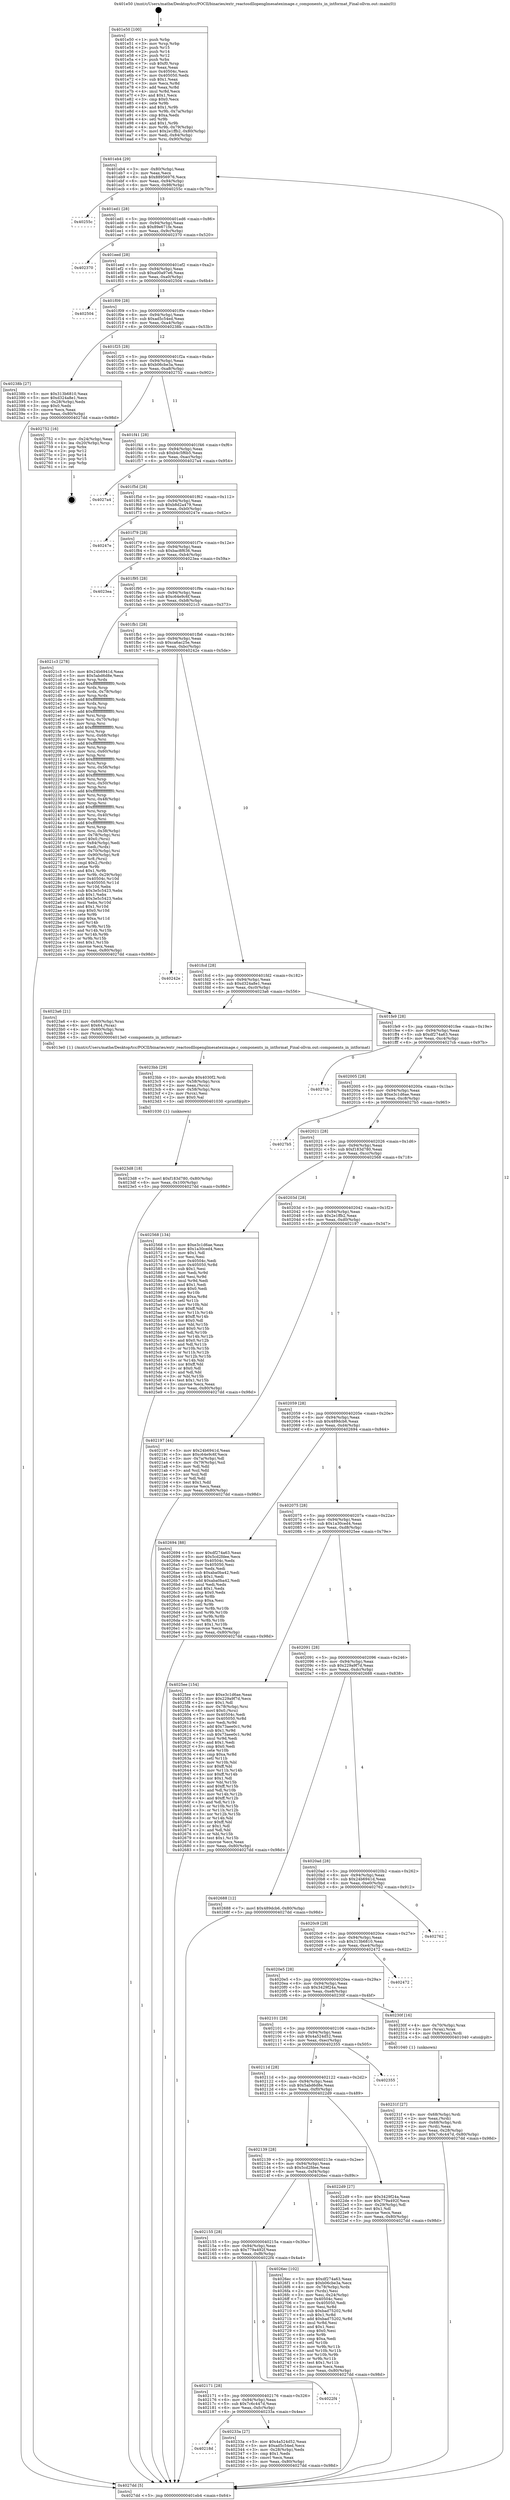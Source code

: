 digraph "0x401e50" {
  label = "0x401e50 (/mnt/c/Users/mathe/Desktop/tcc/POCII/binaries/extr_reactosdllopenglmesateximage.c_components_in_intformat_Final-ollvm.out::main(0))"
  labelloc = "t"
  node[shape=record]

  Entry [label="",width=0.3,height=0.3,shape=circle,fillcolor=black,style=filled]
  "0x401eb4" [label="{
     0x401eb4 [29]\l
     | [instrs]\l
     &nbsp;&nbsp;0x401eb4 \<+3\>: mov -0x80(%rbp),%eax\l
     &nbsp;&nbsp;0x401eb7 \<+2\>: mov %eax,%ecx\l
     &nbsp;&nbsp;0x401eb9 \<+6\>: sub $0x88956976,%ecx\l
     &nbsp;&nbsp;0x401ebf \<+6\>: mov %eax,-0x94(%rbp)\l
     &nbsp;&nbsp;0x401ec5 \<+6\>: mov %ecx,-0x98(%rbp)\l
     &nbsp;&nbsp;0x401ecb \<+6\>: je 000000000040255c \<main+0x70c\>\l
  }"]
  "0x40255c" [label="{
     0x40255c\l
  }", style=dashed]
  "0x401ed1" [label="{
     0x401ed1 [28]\l
     | [instrs]\l
     &nbsp;&nbsp;0x401ed1 \<+5\>: jmp 0000000000401ed6 \<main+0x86\>\l
     &nbsp;&nbsp;0x401ed6 \<+6\>: mov -0x94(%rbp),%eax\l
     &nbsp;&nbsp;0x401edc \<+5\>: sub $0x89e671fe,%eax\l
     &nbsp;&nbsp;0x401ee1 \<+6\>: mov %eax,-0x9c(%rbp)\l
     &nbsp;&nbsp;0x401ee7 \<+6\>: je 0000000000402370 \<main+0x520\>\l
  }"]
  Exit [label="",width=0.3,height=0.3,shape=circle,fillcolor=black,style=filled,peripheries=2]
  "0x402370" [label="{
     0x402370\l
  }", style=dashed]
  "0x401eed" [label="{
     0x401eed [28]\l
     | [instrs]\l
     &nbsp;&nbsp;0x401eed \<+5\>: jmp 0000000000401ef2 \<main+0xa2\>\l
     &nbsp;&nbsp;0x401ef2 \<+6\>: mov -0x94(%rbp),%eax\l
     &nbsp;&nbsp;0x401ef8 \<+5\>: sub $0xa00a97e6,%eax\l
     &nbsp;&nbsp;0x401efd \<+6\>: mov %eax,-0xa0(%rbp)\l
     &nbsp;&nbsp;0x401f03 \<+6\>: je 0000000000402504 \<main+0x6b4\>\l
  }"]
  "0x4023d8" [label="{
     0x4023d8 [18]\l
     | [instrs]\l
     &nbsp;&nbsp;0x4023d8 \<+7\>: movl $0xf183d780,-0x80(%rbp)\l
     &nbsp;&nbsp;0x4023df \<+6\>: mov %eax,-0x100(%rbp)\l
     &nbsp;&nbsp;0x4023e5 \<+5\>: jmp 00000000004027dd \<main+0x98d\>\l
  }"]
  "0x402504" [label="{
     0x402504\l
  }", style=dashed]
  "0x401f09" [label="{
     0x401f09 [28]\l
     | [instrs]\l
     &nbsp;&nbsp;0x401f09 \<+5\>: jmp 0000000000401f0e \<main+0xbe\>\l
     &nbsp;&nbsp;0x401f0e \<+6\>: mov -0x94(%rbp),%eax\l
     &nbsp;&nbsp;0x401f14 \<+5\>: sub $0xad5c54ed,%eax\l
     &nbsp;&nbsp;0x401f19 \<+6\>: mov %eax,-0xa4(%rbp)\l
     &nbsp;&nbsp;0x401f1f \<+6\>: je 000000000040238b \<main+0x53b\>\l
  }"]
  "0x4023bb" [label="{
     0x4023bb [29]\l
     | [instrs]\l
     &nbsp;&nbsp;0x4023bb \<+10\>: movabs $0x4030f2,%rdi\l
     &nbsp;&nbsp;0x4023c5 \<+4\>: mov -0x58(%rbp),%rcx\l
     &nbsp;&nbsp;0x4023c9 \<+2\>: mov %eax,(%rcx)\l
     &nbsp;&nbsp;0x4023cb \<+4\>: mov -0x58(%rbp),%rcx\l
     &nbsp;&nbsp;0x4023cf \<+2\>: mov (%rcx),%esi\l
     &nbsp;&nbsp;0x4023d1 \<+2\>: mov $0x0,%al\l
     &nbsp;&nbsp;0x4023d3 \<+5\>: call 0000000000401030 \<printf@plt\>\l
     | [calls]\l
     &nbsp;&nbsp;0x401030 \{1\} (unknown)\l
  }"]
  "0x40238b" [label="{
     0x40238b [27]\l
     | [instrs]\l
     &nbsp;&nbsp;0x40238b \<+5\>: mov $0x313b6810,%eax\l
     &nbsp;&nbsp;0x402390 \<+5\>: mov $0xd324a8e1,%ecx\l
     &nbsp;&nbsp;0x402395 \<+3\>: mov -0x28(%rbp),%edx\l
     &nbsp;&nbsp;0x402398 \<+3\>: cmp $0x0,%edx\l
     &nbsp;&nbsp;0x40239b \<+3\>: cmove %ecx,%eax\l
     &nbsp;&nbsp;0x40239e \<+3\>: mov %eax,-0x80(%rbp)\l
     &nbsp;&nbsp;0x4023a1 \<+5\>: jmp 00000000004027dd \<main+0x98d\>\l
  }"]
  "0x401f25" [label="{
     0x401f25 [28]\l
     | [instrs]\l
     &nbsp;&nbsp;0x401f25 \<+5\>: jmp 0000000000401f2a \<main+0xda\>\l
     &nbsp;&nbsp;0x401f2a \<+6\>: mov -0x94(%rbp),%eax\l
     &nbsp;&nbsp;0x401f30 \<+5\>: sub $0xb06cbe3a,%eax\l
     &nbsp;&nbsp;0x401f35 \<+6\>: mov %eax,-0xa8(%rbp)\l
     &nbsp;&nbsp;0x401f3b \<+6\>: je 0000000000402752 \<main+0x902\>\l
  }"]
  "0x40218d" [label="{
     0x40218d\l
  }", style=dashed]
  "0x402752" [label="{
     0x402752 [16]\l
     | [instrs]\l
     &nbsp;&nbsp;0x402752 \<+3\>: mov -0x24(%rbp),%eax\l
     &nbsp;&nbsp;0x402755 \<+4\>: lea -0x20(%rbp),%rsp\l
     &nbsp;&nbsp;0x402759 \<+1\>: pop %rbx\l
     &nbsp;&nbsp;0x40275a \<+2\>: pop %r12\l
     &nbsp;&nbsp;0x40275c \<+2\>: pop %r14\l
     &nbsp;&nbsp;0x40275e \<+2\>: pop %r15\l
     &nbsp;&nbsp;0x402760 \<+1\>: pop %rbp\l
     &nbsp;&nbsp;0x402761 \<+1\>: ret\l
  }"]
  "0x401f41" [label="{
     0x401f41 [28]\l
     | [instrs]\l
     &nbsp;&nbsp;0x401f41 \<+5\>: jmp 0000000000401f46 \<main+0xf6\>\l
     &nbsp;&nbsp;0x401f46 \<+6\>: mov -0x94(%rbp),%eax\l
     &nbsp;&nbsp;0x401f4c \<+5\>: sub $0xb4c5f6b5,%eax\l
     &nbsp;&nbsp;0x401f51 \<+6\>: mov %eax,-0xac(%rbp)\l
     &nbsp;&nbsp;0x401f57 \<+6\>: je 00000000004027a4 \<main+0x954\>\l
  }"]
  "0x40233a" [label="{
     0x40233a [27]\l
     | [instrs]\l
     &nbsp;&nbsp;0x40233a \<+5\>: mov $0x4a524d52,%eax\l
     &nbsp;&nbsp;0x40233f \<+5\>: mov $0xad5c54ed,%ecx\l
     &nbsp;&nbsp;0x402344 \<+3\>: mov -0x28(%rbp),%edx\l
     &nbsp;&nbsp;0x402347 \<+3\>: cmp $0x1,%edx\l
     &nbsp;&nbsp;0x40234a \<+3\>: cmovl %ecx,%eax\l
     &nbsp;&nbsp;0x40234d \<+3\>: mov %eax,-0x80(%rbp)\l
     &nbsp;&nbsp;0x402350 \<+5\>: jmp 00000000004027dd \<main+0x98d\>\l
  }"]
  "0x4027a4" [label="{
     0x4027a4\l
  }", style=dashed]
  "0x401f5d" [label="{
     0x401f5d [28]\l
     | [instrs]\l
     &nbsp;&nbsp;0x401f5d \<+5\>: jmp 0000000000401f62 \<main+0x112\>\l
     &nbsp;&nbsp;0x401f62 \<+6\>: mov -0x94(%rbp),%eax\l
     &nbsp;&nbsp;0x401f68 \<+5\>: sub $0xb8d2a479,%eax\l
     &nbsp;&nbsp;0x401f6d \<+6\>: mov %eax,-0xb0(%rbp)\l
     &nbsp;&nbsp;0x401f73 \<+6\>: je 000000000040247e \<main+0x62e\>\l
  }"]
  "0x402171" [label="{
     0x402171 [28]\l
     | [instrs]\l
     &nbsp;&nbsp;0x402171 \<+5\>: jmp 0000000000402176 \<main+0x326\>\l
     &nbsp;&nbsp;0x402176 \<+6\>: mov -0x94(%rbp),%eax\l
     &nbsp;&nbsp;0x40217c \<+5\>: sub $0x7c6c447d,%eax\l
     &nbsp;&nbsp;0x402181 \<+6\>: mov %eax,-0xfc(%rbp)\l
     &nbsp;&nbsp;0x402187 \<+6\>: je 000000000040233a \<main+0x4ea\>\l
  }"]
  "0x40247e" [label="{
     0x40247e\l
  }", style=dashed]
  "0x401f79" [label="{
     0x401f79 [28]\l
     | [instrs]\l
     &nbsp;&nbsp;0x401f79 \<+5\>: jmp 0000000000401f7e \<main+0x12e\>\l
     &nbsp;&nbsp;0x401f7e \<+6\>: mov -0x94(%rbp),%eax\l
     &nbsp;&nbsp;0x401f84 \<+5\>: sub $0xbac8f636,%eax\l
     &nbsp;&nbsp;0x401f89 \<+6\>: mov %eax,-0xb4(%rbp)\l
     &nbsp;&nbsp;0x401f8f \<+6\>: je 00000000004023ea \<main+0x59a\>\l
  }"]
  "0x4022f4" [label="{
     0x4022f4\l
  }", style=dashed]
  "0x4023ea" [label="{
     0x4023ea\l
  }", style=dashed]
  "0x401f95" [label="{
     0x401f95 [28]\l
     | [instrs]\l
     &nbsp;&nbsp;0x401f95 \<+5\>: jmp 0000000000401f9a \<main+0x14a\>\l
     &nbsp;&nbsp;0x401f9a \<+6\>: mov -0x94(%rbp),%eax\l
     &nbsp;&nbsp;0x401fa0 \<+5\>: sub $0xc64e9c6f,%eax\l
     &nbsp;&nbsp;0x401fa5 \<+6\>: mov %eax,-0xb8(%rbp)\l
     &nbsp;&nbsp;0x401fab \<+6\>: je 00000000004021c3 \<main+0x373\>\l
  }"]
  "0x402155" [label="{
     0x402155 [28]\l
     | [instrs]\l
     &nbsp;&nbsp;0x402155 \<+5\>: jmp 000000000040215a \<main+0x30a\>\l
     &nbsp;&nbsp;0x40215a \<+6\>: mov -0x94(%rbp),%eax\l
     &nbsp;&nbsp;0x402160 \<+5\>: sub $0x779a492f,%eax\l
     &nbsp;&nbsp;0x402165 \<+6\>: mov %eax,-0xf8(%rbp)\l
     &nbsp;&nbsp;0x40216b \<+6\>: je 00000000004022f4 \<main+0x4a4\>\l
  }"]
  "0x4021c3" [label="{
     0x4021c3 [278]\l
     | [instrs]\l
     &nbsp;&nbsp;0x4021c3 \<+5\>: mov $0x24b6941d,%eax\l
     &nbsp;&nbsp;0x4021c8 \<+5\>: mov $0x5abd6d8e,%ecx\l
     &nbsp;&nbsp;0x4021cd \<+3\>: mov %rsp,%rdx\l
     &nbsp;&nbsp;0x4021d0 \<+4\>: add $0xfffffffffffffff0,%rdx\l
     &nbsp;&nbsp;0x4021d4 \<+3\>: mov %rdx,%rsp\l
     &nbsp;&nbsp;0x4021d7 \<+4\>: mov %rdx,-0x78(%rbp)\l
     &nbsp;&nbsp;0x4021db \<+3\>: mov %rsp,%rdx\l
     &nbsp;&nbsp;0x4021de \<+4\>: add $0xfffffffffffffff0,%rdx\l
     &nbsp;&nbsp;0x4021e2 \<+3\>: mov %rdx,%rsp\l
     &nbsp;&nbsp;0x4021e5 \<+3\>: mov %rsp,%rsi\l
     &nbsp;&nbsp;0x4021e8 \<+4\>: add $0xfffffffffffffff0,%rsi\l
     &nbsp;&nbsp;0x4021ec \<+3\>: mov %rsi,%rsp\l
     &nbsp;&nbsp;0x4021ef \<+4\>: mov %rsi,-0x70(%rbp)\l
     &nbsp;&nbsp;0x4021f3 \<+3\>: mov %rsp,%rsi\l
     &nbsp;&nbsp;0x4021f6 \<+4\>: add $0xfffffffffffffff0,%rsi\l
     &nbsp;&nbsp;0x4021fa \<+3\>: mov %rsi,%rsp\l
     &nbsp;&nbsp;0x4021fd \<+4\>: mov %rsi,-0x68(%rbp)\l
     &nbsp;&nbsp;0x402201 \<+3\>: mov %rsp,%rsi\l
     &nbsp;&nbsp;0x402204 \<+4\>: add $0xfffffffffffffff0,%rsi\l
     &nbsp;&nbsp;0x402208 \<+3\>: mov %rsi,%rsp\l
     &nbsp;&nbsp;0x40220b \<+4\>: mov %rsi,-0x60(%rbp)\l
     &nbsp;&nbsp;0x40220f \<+3\>: mov %rsp,%rsi\l
     &nbsp;&nbsp;0x402212 \<+4\>: add $0xfffffffffffffff0,%rsi\l
     &nbsp;&nbsp;0x402216 \<+3\>: mov %rsi,%rsp\l
     &nbsp;&nbsp;0x402219 \<+4\>: mov %rsi,-0x58(%rbp)\l
     &nbsp;&nbsp;0x40221d \<+3\>: mov %rsp,%rsi\l
     &nbsp;&nbsp;0x402220 \<+4\>: add $0xfffffffffffffff0,%rsi\l
     &nbsp;&nbsp;0x402224 \<+3\>: mov %rsi,%rsp\l
     &nbsp;&nbsp;0x402227 \<+4\>: mov %rsi,-0x50(%rbp)\l
     &nbsp;&nbsp;0x40222b \<+3\>: mov %rsp,%rsi\l
     &nbsp;&nbsp;0x40222e \<+4\>: add $0xfffffffffffffff0,%rsi\l
     &nbsp;&nbsp;0x402232 \<+3\>: mov %rsi,%rsp\l
     &nbsp;&nbsp;0x402235 \<+4\>: mov %rsi,-0x48(%rbp)\l
     &nbsp;&nbsp;0x402239 \<+3\>: mov %rsp,%rsi\l
     &nbsp;&nbsp;0x40223c \<+4\>: add $0xfffffffffffffff0,%rsi\l
     &nbsp;&nbsp;0x402240 \<+3\>: mov %rsi,%rsp\l
     &nbsp;&nbsp;0x402243 \<+4\>: mov %rsi,-0x40(%rbp)\l
     &nbsp;&nbsp;0x402247 \<+3\>: mov %rsp,%rsi\l
     &nbsp;&nbsp;0x40224a \<+4\>: add $0xfffffffffffffff0,%rsi\l
     &nbsp;&nbsp;0x40224e \<+3\>: mov %rsi,%rsp\l
     &nbsp;&nbsp;0x402251 \<+4\>: mov %rsi,-0x38(%rbp)\l
     &nbsp;&nbsp;0x402255 \<+4\>: mov -0x78(%rbp),%rsi\l
     &nbsp;&nbsp;0x402259 \<+6\>: movl $0x0,(%rsi)\l
     &nbsp;&nbsp;0x40225f \<+6\>: mov -0x84(%rbp),%edi\l
     &nbsp;&nbsp;0x402265 \<+2\>: mov %edi,(%rdx)\l
     &nbsp;&nbsp;0x402267 \<+4\>: mov -0x70(%rbp),%rsi\l
     &nbsp;&nbsp;0x40226b \<+7\>: mov -0x90(%rbp),%r8\l
     &nbsp;&nbsp;0x402272 \<+3\>: mov %r8,(%rsi)\l
     &nbsp;&nbsp;0x402275 \<+3\>: cmpl $0x2,(%rdx)\l
     &nbsp;&nbsp;0x402278 \<+4\>: setne %r9b\l
     &nbsp;&nbsp;0x40227c \<+4\>: and $0x1,%r9b\l
     &nbsp;&nbsp;0x402280 \<+4\>: mov %r9b,-0x29(%rbp)\l
     &nbsp;&nbsp;0x402284 \<+8\>: mov 0x40504c,%r10d\l
     &nbsp;&nbsp;0x40228c \<+8\>: mov 0x405050,%r11d\l
     &nbsp;&nbsp;0x402294 \<+3\>: mov %r10d,%ebx\l
     &nbsp;&nbsp;0x402297 \<+6\>: sub $0x3e5c5423,%ebx\l
     &nbsp;&nbsp;0x40229d \<+3\>: sub $0x1,%ebx\l
     &nbsp;&nbsp;0x4022a0 \<+6\>: add $0x3e5c5423,%ebx\l
     &nbsp;&nbsp;0x4022a6 \<+4\>: imul %ebx,%r10d\l
     &nbsp;&nbsp;0x4022aa \<+4\>: and $0x1,%r10d\l
     &nbsp;&nbsp;0x4022ae \<+4\>: cmp $0x0,%r10d\l
     &nbsp;&nbsp;0x4022b2 \<+4\>: sete %r9b\l
     &nbsp;&nbsp;0x4022b6 \<+4\>: cmp $0xa,%r11d\l
     &nbsp;&nbsp;0x4022ba \<+4\>: setl %r14b\l
     &nbsp;&nbsp;0x4022be \<+3\>: mov %r9b,%r15b\l
     &nbsp;&nbsp;0x4022c1 \<+3\>: and %r14b,%r15b\l
     &nbsp;&nbsp;0x4022c4 \<+3\>: xor %r14b,%r9b\l
     &nbsp;&nbsp;0x4022c7 \<+3\>: or %r9b,%r15b\l
     &nbsp;&nbsp;0x4022ca \<+4\>: test $0x1,%r15b\l
     &nbsp;&nbsp;0x4022ce \<+3\>: cmovne %ecx,%eax\l
     &nbsp;&nbsp;0x4022d1 \<+3\>: mov %eax,-0x80(%rbp)\l
     &nbsp;&nbsp;0x4022d4 \<+5\>: jmp 00000000004027dd \<main+0x98d\>\l
  }"]
  "0x401fb1" [label="{
     0x401fb1 [28]\l
     | [instrs]\l
     &nbsp;&nbsp;0x401fb1 \<+5\>: jmp 0000000000401fb6 \<main+0x166\>\l
     &nbsp;&nbsp;0x401fb6 \<+6\>: mov -0x94(%rbp),%eax\l
     &nbsp;&nbsp;0x401fbc \<+5\>: sub $0xca6ac25e,%eax\l
     &nbsp;&nbsp;0x401fc1 \<+6\>: mov %eax,-0xbc(%rbp)\l
     &nbsp;&nbsp;0x401fc7 \<+6\>: je 000000000040242e \<main+0x5de\>\l
  }"]
  "0x4026ec" [label="{
     0x4026ec [102]\l
     | [instrs]\l
     &nbsp;&nbsp;0x4026ec \<+5\>: mov $0xdf274a63,%eax\l
     &nbsp;&nbsp;0x4026f1 \<+5\>: mov $0xb06cbe3a,%ecx\l
     &nbsp;&nbsp;0x4026f6 \<+4\>: mov -0x78(%rbp),%rdx\l
     &nbsp;&nbsp;0x4026fa \<+2\>: mov (%rdx),%esi\l
     &nbsp;&nbsp;0x4026fc \<+3\>: mov %esi,-0x24(%rbp)\l
     &nbsp;&nbsp;0x4026ff \<+7\>: mov 0x40504c,%esi\l
     &nbsp;&nbsp;0x402706 \<+7\>: mov 0x405050,%edi\l
     &nbsp;&nbsp;0x40270d \<+3\>: mov %esi,%r8d\l
     &nbsp;&nbsp;0x402710 \<+7\>: sub $0xbad75202,%r8d\l
     &nbsp;&nbsp;0x402717 \<+4\>: sub $0x1,%r8d\l
     &nbsp;&nbsp;0x40271b \<+7\>: add $0xbad75202,%r8d\l
     &nbsp;&nbsp;0x402722 \<+4\>: imul %r8d,%esi\l
     &nbsp;&nbsp;0x402726 \<+3\>: and $0x1,%esi\l
     &nbsp;&nbsp;0x402729 \<+3\>: cmp $0x0,%esi\l
     &nbsp;&nbsp;0x40272c \<+4\>: sete %r9b\l
     &nbsp;&nbsp;0x402730 \<+3\>: cmp $0xa,%edi\l
     &nbsp;&nbsp;0x402733 \<+4\>: setl %r10b\l
     &nbsp;&nbsp;0x402737 \<+3\>: mov %r9b,%r11b\l
     &nbsp;&nbsp;0x40273a \<+3\>: and %r10b,%r11b\l
     &nbsp;&nbsp;0x40273d \<+3\>: xor %r10b,%r9b\l
     &nbsp;&nbsp;0x402740 \<+3\>: or %r9b,%r11b\l
     &nbsp;&nbsp;0x402743 \<+4\>: test $0x1,%r11b\l
     &nbsp;&nbsp;0x402747 \<+3\>: cmovne %ecx,%eax\l
     &nbsp;&nbsp;0x40274a \<+3\>: mov %eax,-0x80(%rbp)\l
     &nbsp;&nbsp;0x40274d \<+5\>: jmp 00000000004027dd \<main+0x98d\>\l
  }"]
  "0x40242e" [label="{
     0x40242e\l
  }", style=dashed]
  "0x401fcd" [label="{
     0x401fcd [28]\l
     | [instrs]\l
     &nbsp;&nbsp;0x401fcd \<+5\>: jmp 0000000000401fd2 \<main+0x182\>\l
     &nbsp;&nbsp;0x401fd2 \<+6\>: mov -0x94(%rbp),%eax\l
     &nbsp;&nbsp;0x401fd8 \<+5\>: sub $0xd324a8e1,%eax\l
     &nbsp;&nbsp;0x401fdd \<+6\>: mov %eax,-0xc0(%rbp)\l
     &nbsp;&nbsp;0x401fe3 \<+6\>: je 00000000004023a6 \<main+0x556\>\l
  }"]
  "0x40231f" [label="{
     0x40231f [27]\l
     | [instrs]\l
     &nbsp;&nbsp;0x40231f \<+4\>: mov -0x68(%rbp),%rdi\l
     &nbsp;&nbsp;0x402323 \<+2\>: mov %eax,(%rdi)\l
     &nbsp;&nbsp;0x402325 \<+4\>: mov -0x68(%rbp),%rdi\l
     &nbsp;&nbsp;0x402329 \<+2\>: mov (%rdi),%eax\l
     &nbsp;&nbsp;0x40232b \<+3\>: mov %eax,-0x28(%rbp)\l
     &nbsp;&nbsp;0x40232e \<+7\>: movl $0x7c6c447d,-0x80(%rbp)\l
     &nbsp;&nbsp;0x402335 \<+5\>: jmp 00000000004027dd \<main+0x98d\>\l
  }"]
  "0x4023a6" [label="{
     0x4023a6 [21]\l
     | [instrs]\l
     &nbsp;&nbsp;0x4023a6 \<+4\>: mov -0x60(%rbp),%rax\l
     &nbsp;&nbsp;0x4023aa \<+6\>: movl $0x64,(%rax)\l
     &nbsp;&nbsp;0x4023b0 \<+4\>: mov -0x60(%rbp),%rax\l
     &nbsp;&nbsp;0x4023b4 \<+2\>: mov (%rax),%edi\l
     &nbsp;&nbsp;0x4023b6 \<+5\>: call 00000000004013e0 \<components_in_intformat\>\l
     | [calls]\l
     &nbsp;&nbsp;0x4013e0 \{1\} (/mnt/c/Users/mathe/Desktop/tcc/POCII/binaries/extr_reactosdllopenglmesateximage.c_components_in_intformat_Final-ollvm.out::components_in_intformat)\l
  }"]
  "0x401fe9" [label="{
     0x401fe9 [28]\l
     | [instrs]\l
     &nbsp;&nbsp;0x401fe9 \<+5\>: jmp 0000000000401fee \<main+0x19e\>\l
     &nbsp;&nbsp;0x401fee \<+6\>: mov -0x94(%rbp),%eax\l
     &nbsp;&nbsp;0x401ff4 \<+5\>: sub $0xdf274a63,%eax\l
     &nbsp;&nbsp;0x401ff9 \<+6\>: mov %eax,-0xc4(%rbp)\l
     &nbsp;&nbsp;0x401fff \<+6\>: je 00000000004027cb \<main+0x97b\>\l
  }"]
  "0x402139" [label="{
     0x402139 [28]\l
     | [instrs]\l
     &nbsp;&nbsp;0x402139 \<+5\>: jmp 000000000040213e \<main+0x2ee\>\l
     &nbsp;&nbsp;0x40213e \<+6\>: mov -0x94(%rbp),%eax\l
     &nbsp;&nbsp;0x402144 \<+5\>: sub $0x5cd2fdee,%eax\l
     &nbsp;&nbsp;0x402149 \<+6\>: mov %eax,-0xf4(%rbp)\l
     &nbsp;&nbsp;0x40214f \<+6\>: je 00000000004026ec \<main+0x89c\>\l
  }"]
  "0x4027cb" [label="{
     0x4027cb\l
  }", style=dashed]
  "0x402005" [label="{
     0x402005 [28]\l
     | [instrs]\l
     &nbsp;&nbsp;0x402005 \<+5\>: jmp 000000000040200a \<main+0x1ba\>\l
     &nbsp;&nbsp;0x40200a \<+6\>: mov -0x94(%rbp),%eax\l
     &nbsp;&nbsp;0x402010 \<+5\>: sub $0xe3c1d6ae,%eax\l
     &nbsp;&nbsp;0x402015 \<+6\>: mov %eax,-0xc8(%rbp)\l
     &nbsp;&nbsp;0x40201b \<+6\>: je 00000000004027b5 \<main+0x965\>\l
  }"]
  "0x4022d9" [label="{
     0x4022d9 [27]\l
     | [instrs]\l
     &nbsp;&nbsp;0x4022d9 \<+5\>: mov $0x3429f24a,%eax\l
     &nbsp;&nbsp;0x4022de \<+5\>: mov $0x779a492f,%ecx\l
     &nbsp;&nbsp;0x4022e3 \<+3\>: mov -0x29(%rbp),%dl\l
     &nbsp;&nbsp;0x4022e6 \<+3\>: test $0x1,%dl\l
     &nbsp;&nbsp;0x4022e9 \<+3\>: cmovne %ecx,%eax\l
     &nbsp;&nbsp;0x4022ec \<+3\>: mov %eax,-0x80(%rbp)\l
     &nbsp;&nbsp;0x4022ef \<+5\>: jmp 00000000004027dd \<main+0x98d\>\l
  }"]
  "0x4027b5" [label="{
     0x4027b5\l
  }", style=dashed]
  "0x402021" [label="{
     0x402021 [28]\l
     | [instrs]\l
     &nbsp;&nbsp;0x402021 \<+5\>: jmp 0000000000402026 \<main+0x1d6\>\l
     &nbsp;&nbsp;0x402026 \<+6\>: mov -0x94(%rbp),%eax\l
     &nbsp;&nbsp;0x40202c \<+5\>: sub $0xf183d780,%eax\l
     &nbsp;&nbsp;0x402031 \<+6\>: mov %eax,-0xcc(%rbp)\l
     &nbsp;&nbsp;0x402037 \<+6\>: je 0000000000402568 \<main+0x718\>\l
  }"]
  "0x40211d" [label="{
     0x40211d [28]\l
     | [instrs]\l
     &nbsp;&nbsp;0x40211d \<+5\>: jmp 0000000000402122 \<main+0x2d2\>\l
     &nbsp;&nbsp;0x402122 \<+6\>: mov -0x94(%rbp),%eax\l
     &nbsp;&nbsp;0x402128 \<+5\>: sub $0x5abd6d8e,%eax\l
     &nbsp;&nbsp;0x40212d \<+6\>: mov %eax,-0xf0(%rbp)\l
     &nbsp;&nbsp;0x402133 \<+6\>: je 00000000004022d9 \<main+0x489\>\l
  }"]
  "0x402568" [label="{
     0x402568 [134]\l
     | [instrs]\l
     &nbsp;&nbsp;0x402568 \<+5\>: mov $0xe3c1d6ae,%eax\l
     &nbsp;&nbsp;0x40256d \<+5\>: mov $0x1a30ced4,%ecx\l
     &nbsp;&nbsp;0x402572 \<+2\>: mov $0x1,%dl\l
     &nbsp;&nbsp;0x402574 \<+2\>: xor %esi,%esi\l
     &nbsp;&nbsp;0x402576 \<+7\>: mov 0x40504c,%edi\l
     &nbsp;&nbsp;0x40257d \<+8\>: mov 0x405050,%r8d\l
     &nbsp;&nbsp;0x402585 \<+3\>: sub $0x1,%esi\l
     &nbsp;&nbsp;0x402588 \<+3\>: mov %edi,%r9d\l
     &nbsp;&nbsp;0x40258b \<+3\>: add %esi,%r9d\l
     &nbsp;&nbsp;0x40258e \<+4\>: imul %r9d,%edi\l
     &nbsp;&nbsp;0x402592 \<+3\>: and $0x1,%edi\l
     &nbsp;&nbsp;0x402595 \<+3\>: cmp $0x0,%edi\l
     &nbsp;&nbsp;0x402598 \<+4\>: sete %r10b\l
     &nbsp;&nbsp;0x40259c \<+4\>: cmp $0xa,%r8d\l
     &nbsp;&nbsp;0x4025a0 \<+4\>: setl %r11b\l
     &nbsp;&nbsp;0x4025a4 \<+3\>: mov %r10b,%bl\l
     &nbsp;&nbsp;0x4025a7 \<+3\>: xor $0xff,%bl\l
     &nbsp;&nbsp;0x4025aa \<+3\>: mov %r11b,%r14b\l
     &nbsp;&nbsp;0x4025ad \<+4\>: xor $0xff,%r14b\l
     &nbsp;&nbsp;0x4025b1 \<+3\>: xor $0x0,%dl\l
     &nbsp;&nbsp;0x4025b4 \<+3\>: mov %bl,%r15b\l
     &nbsp;&nbsp;0x4025b7 \<+4\>: and $0x0,%r15b\l
     &nbsp;&nbsp;0x4025bb \<+3\>: and %dl,%r10b\l
     &nbsp;&nbsp;0x4025be \<+3\>: mov %r14b,%r12b\l
     &nbsp;&nbsp;0x4025c1 \<+4\>: and $0x0,%r12b\l
     &nbsp;&nbsp;0x4025c5 \<+3\>: and %dl,%r11b\l
     &nbsp;&nbsp;0x4025c8 \<+3\>: or %r10b,%r15b\l
     &nbsp;&nbsp;0x4025cb \<+3\>: or %r11b,%r12b\l
     &nbsp;&nbsp;0x4025ce \<+3\>: xor %r12b,%r15b\l
     &nbsp;&nbsp;0x4025d1 \<+3\>: or %r14b,%bl\l
     &nbsp;&nbsp;0x4025d4 \<+3\>: xor $0xff,%bl\l
     &nbsp;&nbsp;0x4025d7 \<+3\>: or $0x0,%dl\l
     &nbsp;&nbsp;0x4025da \<+2\>: and %dl,%bl\l
     &nbsp;&nbsp;0x4025dc \<+3\>: or %bl,%r15b\l
     &nbsp;&nbsp;0x4025df \<+4\>: test $0x1,%r15b\l
     &nbsp;&nbsp;0x4025e3 \<+3\>: cmovne %ecx,%eax\l
     &nbsp;&nbsp;0x4025e6 \<+3\>: mov %eax,-0x80(%rbp)\l
     &nbsp;&nbsp;0x4025e9 \<+5\>: jmp 00000000004027dd \<main+0x98d\>\l
  }"]
  "0x40203d" [label="{
     0x40203d [28]\l
     | [instrs]\l
     &nbsp;&nbsp;0x40203d \<+5\>: jmp 0000000000402042 \<main+0x1f2\>\l
     &nbsp;&nbsp;0x402042 \<+6\>: mov -0x94(%rbp),%eax\l
     &nbsp;&nbsp;0x402048 \<+5\>: sub $0x2e1ffb2,%eax\l
     &nbsp;&nbsp;0x40204d \<+6\>: mov %eax,-0xd0(%rbp)\l
     &nbsp;&nbsp;0x402053 \<+6\>: je 0000000000402197 \<main+0x347\>\l
  }"]
  "0x402355" [label="{
     0x402355\l
  }", style=dashed]
  "0x402197" [label="{
     0x402197 [44]\l
     | [instrs]\l
     &nbsp;&nbsp;0x402197 \<+5\>: mov $0x24b6941d,%eax\l
     &nbsp;&nbsp;0x40219c \<+5\>: mov $0xc64e9c6f,%ecx\l
     &nbsp;&nbsp;0x4021a1 \<+3\>: mov -0x7a(%rbp),%dl\l
     &nbsp;&nbsp;0x4021a4 \<+4\>: mov -0x79(%rbp),%sil\l
     &nbsp;&nbsp;0x4021a8 \<+3\>: mov %dl,%dil\l
     &nbsp;&nbsp;0x4021ab \<+3\>: and %sil,%dil\l
     &nbsp;&nbsp;0x4021ae \<+3\>: xor %sil,%dl\l
     &nbsp;&nbsp;0x4021b1 \<+3\>: or %dl,%dil\l
     &nbsp;&nbsp;0x4021b4 \<+4\>: test $0x1,%dil\l
     &nbsp;&nbsp;0x4021b8 \<+3\>: cmovne %ecx,%eax\l
     &nbsp;&nbsp;0x4021bb \<+3\>: mov %eax,-0x80(%rbp)\l
     &nbsp;&nbsp;0x4021be \<+5\>: jmp 00000000004027dd \<main+0x98d\>\l
  }"]
  "0x402059" [label="{
     0x402059 [28]\l
     | [instrs]\l
     &nbsp;&nbsp;0x402059 \<+5\>: jmp 000000000040205e \<main+0x20e\>\l
     &nbsp;&nbsp;0x40205e \<+6\>: mov -0x94(%rbp),%eax\l
     &nbsp;&nbsp;0x402064 \<+5\>: sub $0x489dcb6,%eax\l
     &nbsp;&nbsp;0x402069 \<+6\>: mov %eax,-0xd4(%rbp)\l
     &nbsp;&nbsp;0x40206f \<+6\>: je 0000000000402694 \<main+0x844\>\l
  }"]
  "0x4027dd" [label="{
     0x4027dd [5]\l
     | [instrs]\l
     &nbsp;&nbsp;0x4027dd \<+5\>: jmp 0000000000401eb4 \<main+0x64\>\l
  }"]
  "0x401e50" [label="{
     0x401e50 [100]\l
     | [instrs]\l
     &nbsp;&nbsp;0x401e50 \<+1\>: push %rbp\l
     &nbsp;&nbsp;0x401e51 \<+3\>: mov %rsp,%rbp\l
     &nbsp;&nbsp;0x401e54 \<+2\>: push %r15\l
     &nbsp;&nbsp;0x401e56 \<+2\>: push %r14\l
     &nbsp;&nbsp;0x401e58 \<+2\>: push %r12\l
     &nbsp;&nbsp;0x401e5a \<+1\>: push %rbx\l
     &nbsp;&nbsp;0x401e5b \<+7\>: sub $0xf0,%rsp\l
     &nbsp;&nbsp;0x401e62 \<+2\>: xor %eax,%eax\l
     &nbsp;&nbsp;0x401e64 \<+7\>: mov 0x40504c,%ecx\l
     &nbsp;&nbsp;0x401e6b \<+7\>: mov 0x405050,%edx\l
     &nbsp;&nbsp;0x401e72 \<+3\>: sub $0x1,%eax\l
     &nbsp;&nbsp;0x401e75 \<+3\>: mov %ecx,%r8d\l
     &nbsp;&nbsp;0x401e78 \<+3\>: add %eax,%r8d\l
     &nbsp;&nbsp;0x401e7b \<+4\>: imul %r8d,%ecx\l
     &nbsp;&nbsp;0x401e7f \<+3\>: and $0x1,%ecx\l
     &nbsp;&nbsp;0x401e82 \<+3\>: cmp $0x0,%ecx\l
     &nbsp;&nbsp;0x401e85 \<+4\>: sete %r9b\l
     &nbsp;&nbsp;0x401e89 \<+4\>: and $0x1,%r9b\l
     &nbsp;&nbsp;0x401e8d \<+4\>: mov %r9b,-0x7a(%rbp)\l
     &nbsp;&nbsp;0x401e91 \<+3\>: cmp $0xa,%edx\l
     &nbsp;&nbsp;0x401e94 \<+4\>: setl %r9b\l
     &nbsp;&nbsp;0x401e98 \<+4\>: and $0x1,%r9b\l
     &nbsp;&nbsp;0x401e9c \<+4\>: mov %r9b,-0x79(%rbp)\l
     &nbsp;&nbsp;0x401ea0 \<+7\>: movl $0x2e1ffb2,-0x80(%rbp)\l
     &nbsp;&nbsp;0x401ea7 \<+6\>: mov %edi,-0x84(%rbp)\l
     &nbsp;&nbsp;0x401ead \<+7\>: mov %rsi,-0x90(%rbp)\l
  }"]
  "0x402101" [label="{
     0x402101 [28]\l
     | [instrs]\l
     &nbsp;&nbsp;0x402101 \<+5\>: jmp 0000000000402106 \<main+0x2b6\>\l
     &nbsp;&nbsp;0x402106 \<+6\>: mov -0x94(%rbp),%eax\l
     &nbsp;&nbsp;0x40210c \<+5\>: sub $0x4a524d52,%eax\l
     &nbsp;&nbsp;0x402111 \<+6\>: mov %eax,-0xec(%rbp)\l
     &nbsp;&nbsp;0x402117 \<+6\>: je 0000000000402355 \<main+0x505\>\l
  }"]
  "0x40230f" [label="{
     0x40230f [16]\l
     | [instrs]\l
     &nbsp;&nbsp;0x40230f \<+4\>: mov -0x70(%rbp),%rax\l
     &nbsp;&nbsp;0x402313 \<+3\>: mov (%rax),%rax\l
     &nbsp;&nbsp;0x402316 \<+4\>: mov 0x8(%rax),%rdi\l
     &nbsp;&nbsp;0x40231a \<+5\>: call 0000000000401040 \<atoi@plt\>\l
     | [calls]\l
     &nbsp;&nbsp;0x401040 \{1\} (unknown)\l
  }"]
  "0x402694" [label="{
     0x402694 [88]\l
     | [instrs]\l
     &nbsp;&nbsp;0x402694 \<+5\>: mov $0xdf274a63,%eax\l
     &nbsp;&nbsp;0x402699 \<+5\>: mov $0x5cd2fdee,%ecx\l
     &nbsp;&nbsp;0x40269e \<+7\>: mov 0x40504c,%edx\l
     &nbsp;&nbsp;0x4026a5 \<+7\>: mov 0x405050,%esi\l
     &nbsp;&nbsp;0x4026ac \<+2\>: mov %edx,%edi\l
     &nbsp;&nbsp;0x4026ae \<+6\>: sub $0xaba0ba42,%edi\l
     &nbsp;&nbsp;0x4026b4 \<+3\>: sub $0x1,%edi\l
     &nbsp;&nbsp;0x4026b7 \<+6\>: add $0xaba0ba42,%edi\l
     &nbsp;&nbsp;0x4026bd \<+3\>: imul %edi,%edx\l
     &nbsp;&nbsp;0x4026c0 \<+3\>: and $0x1,%edx\l
     &nbsp;&nbsp;0x4026c3 \<+3\>: cmp $0x0,%edx\l
     &nbsp;&nbsp;0x4026c6 \<+4\>: sete %r8b\l
     &nbsp;&nbsp;0x4026ca \<+3\>: cmp $0xa,%esi\l
     &nbsp;&nbsp;0x4026cd \<+4\>: setl %r9b\l
     &nbsp;&nbsp;0x4026d1 \<+3\>: mov %r8b,%r10b\l
     &nbsp;&nbsp;0x4026d4 \<+3\>: and %r9b,%r10b\l
     &nbsp;&nbsp;0x4026d7 \<+3\>: xor %r9b,%r8b\l
     &nbsp;&nbsp;0x4026da \<+3\>: or %r8b,%r10b\l
     &nbsp;&nbsp;0x4026dd \<+4\>: test $0x1,%r10b\l
     &nbsp;&nbsp;0x4026e1 \<+3\>: cmovne %ecx,%eax\l
     &nbsp;&nbsp;0x4026e4 \<+3\>: mov %eax,-0x80(%rbp)\l
     &nbsp;&nbsp;0x4026e7 \<+5\>: jmp 00000000004027dd \<main+0x98d\>\l
  }"]
  "0x402075" [label="{
     0x402075 [28]\l
     | [instrs]\l
     &nbsp;&nbsp;0x402075 \<+5\>: jmp 000000000040207a \<main+0x22a\>\l
     &nbsp;&nbsp;0x40207a \<+6\>: mov -0x94(%rbp),%eax\l
     &nbsp;&nbsp;0x402080 \<+5\>: sub $0x1a30ced4,%eax\l
     &nbsp;&nbsp;0x402085 \<+6\>: mov %eax,-0xd8(%rbp)\l
     &nbsp;&nbsp;0x40208b \<+6\>: je 00000000004025ee \<main+0x79e\>\l
  }"]
  "0x4020e5" [label="{
     0x4020e5 [28]\l
     | [instrs]\l
     &nbsp;&nbsp;0x4020e5 \<+5\>: jmp 00000000004020ea \<main+0x29a\>\l
     &nbsp;&nbsp;0x4020ea \<+6\>: mov -0x94(%rbp),%eax\l
     &nbsp;&nbsp;0x4020f0 \<+5\>: sub $0x3429f24a,%eax\l
     &nbsp;&nbsp;0x4020f5 \<+6\>: mov %eax,-0xe8(%rbp)\l
     &nbsp;&nbsp;0x4020fb \<+6\>: je 000000000040230f \<main+0x4bf\>\l
  }"]
  "0x4025ee" [label="{
     0x4025ee [154]\l
     | [instrs]\l
     &nbsp;&nbsp;0x4025ee \<+5\>: mov $0xe3c1d6ae,%eax\l
     &nbsp;&nbsp;0x4025f3 \<+5\>: mov $0x229a9f7d,%ecx\l
     &nbsp;&nbsp;0x4025f8 \<+2\>: mov $0x1,%dl\l
     &nbsp;&nbsp;0x4025fa \<+4\>: mov -0x78(%rbp),%rsi\l
     &nbsp;&nbsp;0x4025fe \<+6\>: movl $0x0,(%rsi)\l
     &nbsp;&nbsp;0x402604 \<+7\>: mov 0x40504c,%edi\l
     &nbsp;&nbsp;0x40260b \<+8\>: mov 0x405050,%r8d\l
     &nbsp;&nbsp;0x402613 \<+3\>: mov %edi,%r9d\l
     &nbsp;&nbsp;0x402616 \<+7\>: add $0x73aee0c1,%r9d\l
     &nbsp;&nbsp;0x40261d \<+4\>: sub $0x1,%r9d\l
     &nbsp;&nbsp;0x402621 \<+7\>: sub $0x73aee0c1,%r9d\l
     &nbsp;&nbsp;0x402628 \<+4\>: imul %r9d,%edi\l
     &nbsp;&nbsp;0x40262c \<+3\>: and $0x1,%edi\l
     &nbsp;&nbsp;0x40262f \<+3\>: cmp $0x0,%edi\l
     &nbsp;&nbsp;0x402632 \<+4\>: sete %r10b\l
     &nbsp;&nbsp;0x402636 \<+4\>: cmp $0xa,%r8d\l
     &nbsp;&nbsp;0x40263a \<+4\>: setl %r11b\l
     &nbsp;&nbsp;0x40263e \<+3\>: mov %r10b,%bl\l
     &nbsp;&nbsp;0x402641 \<+3\>: xor $0xff,%bl\l
     &nbsp;&nbsp;0x402644 \<+3\>: mov %r11b,%r14b\l
     &nbsp;&nbsp;0x402647 \<+4\>: xor $0xff,%r14b\l
     &nbsp;&nbsp;0x40264b \<+3\>: xor $0x1,%dl\l
     &nbsp;&nbsp;0x40264e \<+3\>: mov %bl,%r15b\l
     &nbsp;&nbsp;0x402651 \<+4\>: and $0xff,%r15b\l
     &nbsp;&nbsp;0x402655 \<+3\>: and %dl,%r10b\l
     &nbsp;&nbsp;0x402658 \<+3\>: mov %r14b,%r12b\l
     &nbsp;&nbsp;0x40265b \<+4\>: and $0xff,%r12b\l
     &nbsp;&nbsp;0x40265f \<+3\>: and %dl,%r11b\l
     &nbsp;&nbsp;0x402662 \<+3\>: or %r10b,%r15b\l
     &nbsp;&nbsp;0x402665 \<+3\>: or %r11b,%r12b\l
     &nbsp;&nbsp;0x402668 \<+3\>: xor %r12b,%r15b\l
     &nbsp;&nbsp;0x40266b \<+3\>: or %r14b,%bl\l
     &nbsp;&nbsp;0x40266e \<+3\>: xor $0xff,%bl\l
     &nbsp;&nbsp;0x402671 \<+3\>: or $0x1,%dl\l
     &nbsp;&nbsp;0x402674 \<+2\>: and %dl,%bl\l
     &nbsp;&nbsp;0x402676 \<+3\>: or %bl,%r15b\l
     &nbsp;&nbsp;0x402679 \<+4\>: test $0x1,%r15b\l
     &nbsp;&nbsp;0x40267d \<+3\>: cmovne %ecx,%eax\l
     &nbsp;&nbsp;0x402680 \<+3\>: mov %eax,-0x80(%rbp)\l
     &nbsp;&nbsp;0x402683 \<+5\>: jmp 00000000004027dd \<main+0x98d\>\l
  }"]
  "0x402091" [label="{
     0x402091 [28]\l
     | [instrs]\l
     &nbsp;&nbsp;0x402091 \<+5\>: jmp 0000000000402096 \<main+0x246\>\l
     &nbsp;&nbsp;0x402096 \<+6\>: mov -0x94(%rbp),%eax\l
     &nbsp;&nbsp;0x40209c \<+5\>: sub $0x229a9f7d,%eax\l
     &nbsp;&nbsp;0x4020a1 \<+6\>: mov %eax,-0xdc(%rbp)\l
     &nbsp;&nbsp;0x4020a7 \<+6\>: je 0000000000402688 \<main+0x838\>\l
  }"]
  "0x402472" [label="{
     0x402472\l
  }", style=dashed]
  "0x402688" [label="{
     0x402688 [12]\l
     | [instrs]\l
     &nbsp;&nbsp;0x402688 \<+7\>: movl $0x489dcb6,-0x80(%rbp)\l
     &nbsp;&nbsp;0x40268f \<+5\>: jmp 00000000004027dd \<main+0x98d\>\l
  }"]
  "0x4020ad" [label="{
     0x4020ad [28]\l
     | [instrs]\l
     &nbsp;&nbsp;0x4020ad \<+5\>: jmp 00000000004020b2 \<main+0x262\>\l
     &nbsp;&nbsp;0x4020b2 \<+6\>: mov -0x94(%rbp),%eax\l
     &nbsp;&nbsp;0x4020b8 \<+5\>: sub $0x24b6941d,%eax\l
     &nbsp;&nbsp;0x4020bd \<+6\>: mov %eax,-0xe0(%rbp)\l
     &nbsp;&nbsp;0x4020c3 \<+6\>: je 0000000000402762 \<main+0x912\>\l
  }"]
  "0x4020c9" [label="{
     0x4020c9 [28]\l
     | [instrs]\l
     &nbsp;&nbsp;0x4020c9 \<+5\>: jmp 00000000004020ce \<main+0x27e\>\l
     &nbsp;&nbsp;0x4020ce \<+6\>: mov -0x94(%rbp),%eax\l
     &nbsp;&nbsp;0x4020d4 \<+5\>: sub $0x313b6810,%eax\l
     &nbsp;&nbsp;0x4020d9 \<+6\>: mov %eax,-0xe4(%rbp)\l
     &nbsp;&nbsp;0x4020df \<+6\>: je 0000000000402472 \<main+0x622\>\l
  }"]
  "0x402762" [label="{
     0x402762\l
  }", style=dashed]
  Entry -> "0x401e50" [label=" 1"]
  "0x401eb4" -> "0x40255c" [label=" 0"]
  "0x401eb4" -> "0x401ed1" [label=" 13"]
  "0x402752" -> Exit [label=" 1"]
  "0x401ed1" -> "0x402370" [label=" 0"]
  "0x401ed1" -> "0x401eed" [label=" 13"]
  "0x4026ec" -> "0x4027dd" [label=" 1"]
  "0x401eed" -> "0x402504" [label=" 0"]
  "0x401eed" -> "0x401f09" [label=" 13"]
  "0x402694" -> "0x4027dd" [label=" 1"]
  "0x401f09" -> "0x40238b" [label=" 1"]
  "0x401f09" -> "0x401f25" [label=" 12"]
  "0x402688" -> "0x4027dd" [label=" 1"]
  "0x401f25" -> "0x402752" [label=" 1"]
  "0x401f25" -> "0x401f41" [label=" 11"]
  "0x4025ee" -> "0x4027dd" [label=" 1"]
  "0x401f41" -> "0x4027a4" [label=" 0"]
  "0x401f41" -> "0x401f5d" [label=" 11"]
  "0x402568" -> "0x4027dd" [label=" 1"]
  "0x401f5d" -> "0x40247e" [label=" 0"]
  "0x401f5d" -> "0x401f79" [label=" 11"]
  "0x4023bb" -> "0x4023d8" [label=" 1"]
  "0x401f79" -> "0x4023ea" [label=" 0"]
  "0x401f79" -> "0x401f95" [label=" 11"]
  "0x4023a6" -> "0x4023bb" [label=" 1"]
  "0x401f95" -> "0x4021c3" [label=" 1"]
  "0x401f95" -> "0x401fb1" [label=" 10"]
  "0x40233a" -> "0x4027dd" [label=" 1"]
  "0x401fb1" -> "0x40242e" [label=" 0"]
  "0x401fb1" -> "0x401fcd" [label=" 10"]
  "0x402171" -> "0x40218d" [label=" 0"]
  "0x401fcd" -> "0x4023a6" [label=" 1"]
  "0x401fcd" -> "0x401fe9" [label=" 9"]
  "0x4023d8" -> "0x4027dd" [label=" 1"]
  "0x401fe9" -> "0x4027cb" [label=" 0"]
  "0x401fe9" -> "0x402005" [label=" 9"]
  "0x402155" -> "0x402171" [label=" 1"]
  "0x402005" -> "0x4027b5" [label=" 0"]
  "0x402005" -> "0x402021" [label=" 9"]
  "0x402155" -> "0x4022f4" [label=" 0"]
  "0x402021" -> "0x402568" [label=" 1"]
  "0x402021" -> "0x40203d" [label=" 8"]
  "0x402139" -> "0x402155" [label=" 1"]
  "0x40203d" -> "0x402197" [label=" 1"]
  "0x40203d" -> "0x402059" [label=" 7"]
  "0x402197" -> "0x4027dd" [label=" 1"]
  "0x401e50" -> "0x401eb4" [label=" 1"]
  "0x4027dd" -> "0x401eb4" [label=" 12"]
  "0x402139" -> "0x4026ec" [label=" 1"]
  "0x4021c3" -> "0x4027dd" [label=" 1"]
  "0x40231f" -> "0x4027dd" [label=" 1"]
  "0x402059" -> "0x402694" [label=" 1"]
  "0x402059" -> "0x402075" [label=" 6"]
  "0x40230f" -> "0x40231f" [label=" 1"]
  "0x402075" -> "0x4025ee" [label=" 1"]
  "0x402075" -> "0x402091" [label=" 5"]
  "0x40211d" -> "0x402139" [label=" 2"]
  "0x402091" -> "0x402688" [label=" 1"]
  "0x402091" -> "0x4020ad" [label=" 4"]
  "0x40211d" -> "0x4022d9" [label=" 1"]
  "0x4020ad" -> "0x402762" [label=" 0"]
  "0x4020ad" -> "0x4020c9" [label=" 4"]
  "0x40238b" -> "0x4027dd" [label=" 1"]
  "0x4020c9" -> "0x402472" [label=" 0"]
  "0x4020c9" -> "0x4020e5" [label=" 4"]
  "0x4022d9" -> "0x4027dd" [label=" 1"]
  "0x4020e5" -> "0x40230f" [label=" 1"]
  "0x4020e5" -> "0x402101" [label=" 3"]
  "0x402171" -> "0x40233a" [label=" 1"]
  "0x402101" -> "0x402355" [label=" 0"]
  "0x402101" -> "0x40211d" [label=" 3"]
}
